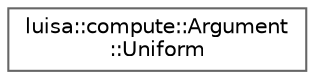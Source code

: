digraph "类继承关系图"
{
 // LATEX_PDF_SIZE
  bgcolor="transparent";
  edge [fontname=Helvetica,fontsize=10,labelfontname=Helvetica,labelfontsize=10];
  node [fontname=Helvetica,fontsize=10,shape=box,height=0.2,width=0.4];
  rankdir="LR";
  Node0 [id="Node000000",label="luisa::compute::Argument\l::Uniform",height=0.2,width=0.4,color="grey40", fillcolor="white", style="filled",URL="$structluisa_1_1compute_1_1_argument_1_1_uniform.html",tooltip=" "];
}
